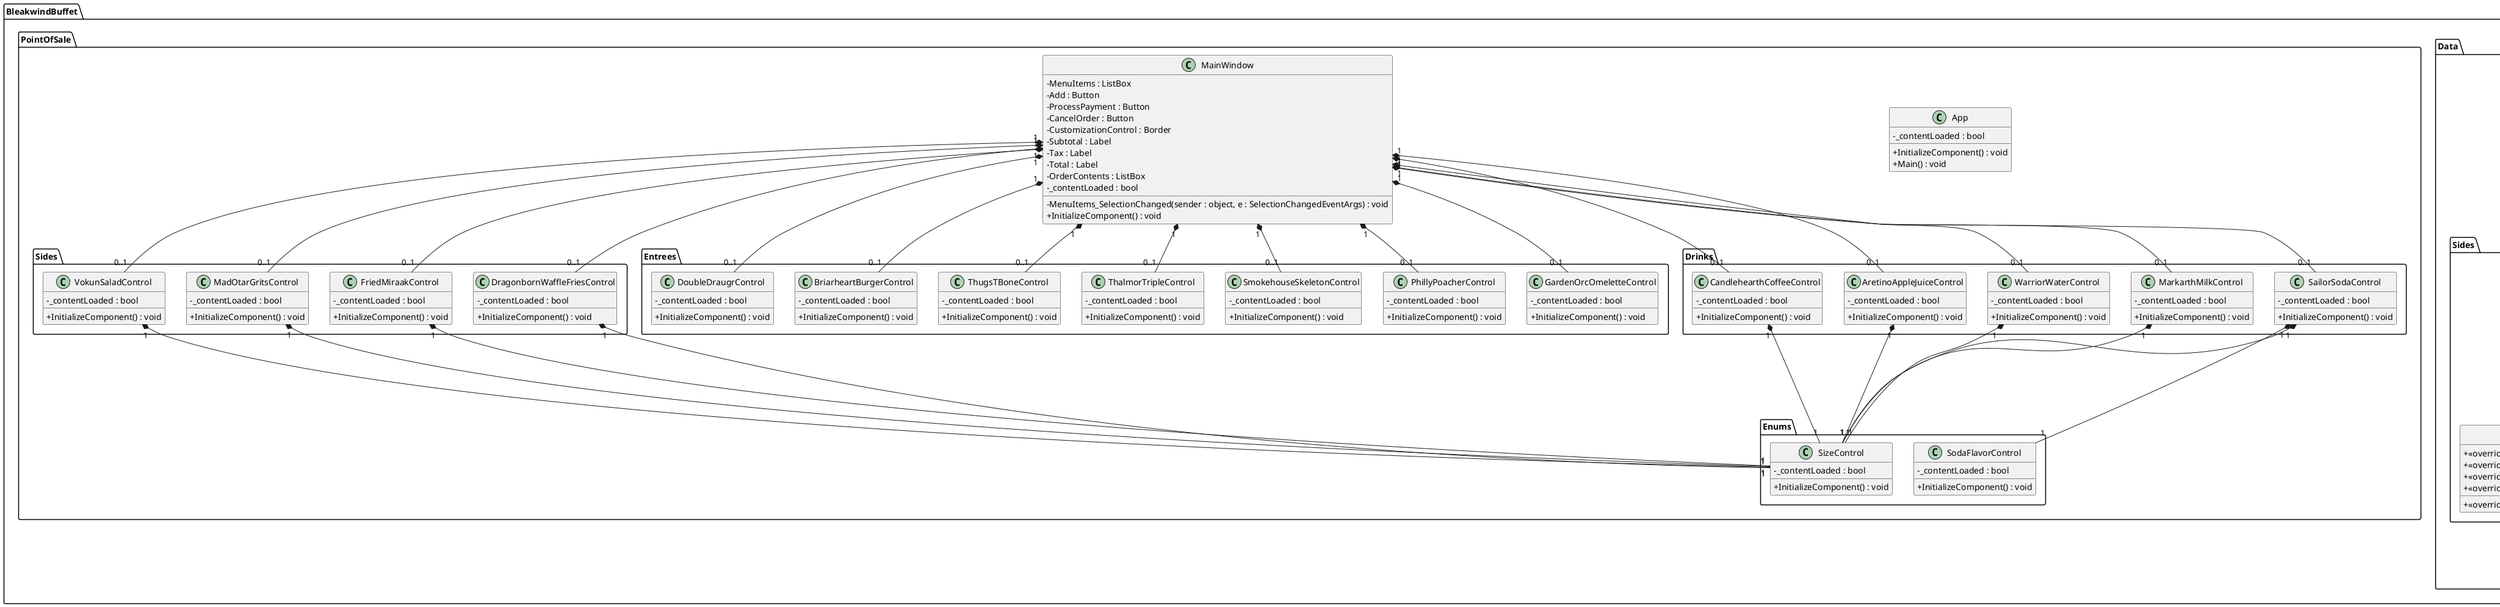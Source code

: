 @startuml

skinparam classAttributeIconSize 0

interface BleakwindBuffet.Data.IOrderItem {
	Price : double <<get>>
	Calories : uint <<get>>
	SpecialInstructions : List<string> <<get>>
}

class BleakwindBuffet.Data.Menu <<static>> {
	- {static} <<readonly>> sizes : BleakwindBuffet.Data.Enums.Size[]
	+ Entrees() : IEnumerable<BleakwindBuffet.Data.IOrderItem>
	+ Sides() : IEnumerable<BleakwindBuffet.Data.IOrderItem>
	+ Drinks() : IEnumerable<BleakwindBuffet.Data.IOrderItem>
	+ FullMenu() : IEnumerable<BleakwindBuffet.Data.IOrderItem>
}
BleakwindBuffet.Data.Menu "1" o-- "0..*" BleakwindBuffet.Data.IOrderItem

class BleakwindBuffet.Data.Sides.DragonbornWaffleFries {
	+ <<override>> Price : double <<get>>
	+ <<override>> Calories : uint <<get>>
	+ <<override>> Size : BleakwindBuffet.Data.Enums.Size <<get>> <<set>>
	+ <<override>> SpecialInstructions : List<string> <<get>>
	+ <<override>> ToString() : string
}
BleakwindBuffet.Data.IOrderItem <|.. BleakwindBuffet.Data.Sides.DragonbornWaffleFries
BleakwindBuffet.Data.Sides.Side <|-- BleakwindBuffet.Data.Sides.DragonbornWaffleFries

class BleakwindBuffet.Data.Sides.FriedMiraak {
	+ <<override>> Price : double <<get>>
	+ <<override>> Calories : uint <<get>>
	+ <<override>> Size : BleakwindBuffet.Data.Enums.Size <<get>> <<set>>
	+ <<override>> SpecialInstructions : List<string> <<get>>
	+ <<override>> ToString() : string
}
BleakwindBuffet.Data.IOrderItem <|.. BleakwindBuffet.Data.Sides.FriedMiraak
BleakwindBuffet.Data.Sides.Side <|-- BleakwindBuffet.Data.Sides.FriedMiraak

class BleakwindBuffet.Data.Sides.MadOtarGrits {
	+ <<override>> Price : double <<get>>
	+ <<override>> Calories : uint <<get>>
	+ <<override>> Size : BleakwindBuffet.Data.Enums.Size <<get>> <<set>>
	+ <<override>> SpecialInstructions : List<string> <<get>>
	+ <<override>> ToString() : string
}
BleakwindBuffet.Data.IOrderItem <|.. BleakwindBuffet.Data.Sides.MadOtarGrits
BleakwindBuffet.Data.Sides.Side <|-- BleakwindBuffet.Data.Sides.MadOtarGrits

abstract class BleakwindBuffet.Data.Sides.Side {
	+ Size : BleakwindBuffet.Data.Enums.Size <<get>> <<set>>
	+ Price : double <<get>>
	+ Calories : uint <<get>>
	+ SpecialInstructions : List<string> <<get>>
}

class BleakwindBuffet.Data.Sides.VokunSalad {
	+ <<override>> Price : double <<get>>
	+ <<override>> Calories : uint <<get>>
	+ <<override>> Size : BleakwindBuffet.Data.Enums.Size <<get>> <<set>>
	+ <<override>> SpecialInstructions : List<string> <<get>>
	+ <<override>> ToString() : string
}
BleakwindBuffet.Data.IOrderItem <|.. BleakwindBuffet.Data.Sides.VokunSalad
BleakwindBuffet.Data.Sides.Side <|-- BleakwindBuffet.Data.Sides.VokunSalad

enum BleakwindBuffet.Data.Enums.Size {
	Small,
	Medium,
	Large,
}

enum BleakwindBuffet.Data.Enums.SodaFlavor {
	Blackberry,
	Cherry,
	Grapefruit,
	Lemon,
	Peach,
	Watermelon,
}

class BleakwindBuffet.Data.Entrees.BriarheartBurger {
	+ <<override>> Price : double <<get>>
	+ <<override>> Calories : uint <<get>>
	+ <<override>> SpecialInstructions : List<string> <<get>>
	+ Bun : bool <<get>> <<set>>
	+ Ketchup : bool <<get>> <<set>>
	+ Mustard : bool <<get>> <<set>>
	+ Pickle : bool <<get>> <<set>>
	+ Cheese : bool <<get>> <<set>>
	+ <<override>> ToString() : string
}
BleakwindBuffet.Data.IOrderItem <|.. BleakwindBuffet.Data.Entrees.BriarheartBurger
BleakwindBuffet.Data.Entrees.Entree <|-- BleakwindBuffet.Data.Entrees.BriarheartBurger

class BleakwindBuffet.Data.Entrees.DoubleDraugr {
	+ <<override>> Price : double <<get>>
	+ <<override>> Calories : uint <<get>>
	+ <<override>> SpecialInstructions : List<string> <<get>>
	+ Bun : bool <<get>> <<set>>
	+ Ketchup : bool <<get>> <<set>>
	+ Mustard : bool <<get>> <<set>>
	+ Pickle : bool <<get>> <<set>>
	+ Cheese : bool <<get>> <<set>>
	+ Tomato : bool <<get>> <<set>>
	+ Lettuce : bool <<get>> <<set>>
	+ Mayo : bool <<get>> <<set>>
	+ <<override>> ToString() : string
}
BleakwindBuffet.Data.IOrderItem <|.. BleakwindBuffet.Data.Entrees.DoubleDraugr
BleakwindBuffet.Data.Entrees.Entree <|-- BleakwindBuffet.Data.Entrees.DoubleDraugr

abstract class BleakwindBuffet.Data.Entrees.Entree {
	+ Price : double <<get>>
	+ Calories : uint <<get>>
	+ SpecialInstructions : List<string> <<get>>
}

class BleakwindBuffet.Data.Entrees.GardenOrcOmelette {
	+ <<override>> Price : double <<get>>
	+ <<override>> Calories : uint <<get>>
	+ <<override>> SpecialInstructions : List<string> <<get>>
	+ Broccoli : bool <<get>> <<set>>
	+ Mushrooms : bool <<get>> <<set>>
	+ Tomato : bool <<get>> <<set>>
	+ Cheddar : bool <<get>> <<set>>
	+ <<override>> ToString() : string
}
BleakwindBuffet.Data.IOrderItem <|.. BleakwindBuffet.Data.Entrees.GardenOrcOmelette
BleakwindBuffet.Data.Entrees.Entree <|-- BleakwindBuffet.Data.Entrees.GardenOrcOmelette

class BleakwindBuffet.Data.Entrees.PhillyPoacher {
	+ <<override>> Price : double <<get>>
	+ <<override>> Calories : uint <<get>>
	+ <<override>> SpecialInstructions : List<string> <<get>>
	+ Sirloin : bool <<get>> <<set>>
	+ Onion : bool <<get>> <<set>>
	+ Roll : bool <<get>> <<set>>
	+ <<override>> ToString() : string
}
BleakwindBuffet.Data.IOrderItem <|.. BleakwindBuffet.Data.Entrees.PhillyPoacher
BleakwindBuffet.Data.Entrees.Entree <|-- BleakwindBuffet.Data.Entrees.PhillyPoacher

class BleakwindBuffet.Data.Entrees.SmokehouseSkeleton {
	+ <<override>> Price : double <<get>>
	+ <<override>> Calories : uint <<get>>
	+ <<override>> SpecialInstructions : List<string> <<get>>
	+ SausageLink : bool <<get>> <<set>>
	+ Egg : bool <<get>> <<set>>
	+ HashBrowns : bool <<get>> <<set>>
	+ Pancake : bool <<get>> <<set>>
	+ <<override>> ToString() : string
}
BleakwindBuffet.Data.IOrderItem <|.. BleakwindBuffet.Data.Entrees.SmokehouseSkeleton
BleakwindBuffet.Data.Entrees.Entree <|-- BleakwindBuffet.Data.Entrees.SmokehouseSkeleton

class BleakwindBuffet.Data.Entrees.ThalmorTriple {
	+ <<override>> Price : double <<get>>
	+ <<override>> Calories : uint <<get>>
	+ <<override>> SpecialInstructions : List<string> <<get>>
	+ Bun : bool <<get>> <<set>>
	+ Ketchup : bool <<get>> <<set>>
	+ Mustard : bool <<get>> <<set>>
	+ Pickle : bool <<get>> <<set>>
	+ Cheese : bool <<get>> <<set>>
	+ Tomato : bool <<get>> <<set>>
	+ Lettuce : bool <<get>> <<set>>
	+ Mayo : bool <<get>> <<set>>
	+ Bacon : bool <<get>> <<set>>
	+ Egg : bool <<get>> <<set>>
	+ <<override>> ToString() : string
}
BleakwindBuffet.Data.IOrderItem <|.. BleakwindBuffet.Data.Entrees.ThalmorTriple
BleakwindBuffet.Data.Entrees.Entree <|-- BleakwindBuffet.Data.Entrees.ThalmorTriple

class BleakwindBuffet.Data.Entrees.ThugsTBone {
	+ <<override>> Price : double <<get>>
	+ <<override>> Calories : uint <<get>>
	+ <<override>> SpecialInstructions : List<string> <<get>>
	+ <<override>> ToString() : string
}
BleakwindBuffet.Data.IOrderItem <|.. BleakwindBuffet.Data.Entrees.ThugsTBone
BleakwindBuffet.Data.Entrees.Entree <|-- BleakwindBuffet.Data.Entrees.ThugsTBone

class BleakwindBuffet.Data.Drinks.AretinoAppleJuice {
	+ <<override>> Price : double <<get>>
	+ <<override>> Calories : uint <<get>>
	+ <<override>> Size : BleakwindBuffet.Data.Enums.Size <<get>> <<set>>
	+ <<override>> SpecialInstructions : List<string> <<get>>
	+ Ice : bool <<get>> <<set>>
	+ <<override>> ToString() : string
}
BleakwindBuffet.Data.IOrderItem <|.. BleakwindBuffet.Data.Drinks.AretinoAppleJuice
BleakwindBuffet.Data.Drinks.Drink <|-- BleakwindBuffet.Data.Drinks.AretinoAppleJuice

class BleakwindBuffet.Data.Drinks.CandlehearthCoffee {
	+ <<override>> Price : double <<get>>
	+ <<override>> Calories : uint <<get>>
	+ <<override>> Size : BleakwindBuffet.Data.Enums.Size <<get>> <<set>>
	+ <<override>> SpecialInstructions : List<string> <<get>>
	+ Ice : bool <<get>> <<set>>
	+ RoomForCream : bool <<get>> <<set>>
	+ Decaf : bool <<get>> <<set>>
	+ <<override>> ToString() : string
}
BleakwindBuffet.Data.IOrderItem <|.. BleakwindBuffet.Data.Drinks.CandlehearthCoffee
BleakwindBuffet.Data.Drinks.Drink <|-- BleakwindBuffet.Data.Drinks.CandlehearthCoffee

abstract class BleakwindBuffet.Data.Drinks.Drink {
	+ Size : BleakwindBuffet.Data.Enums.Size <<get>> <<set>>
	+ Price : double <<get>>
	+ Calories : uint <<get>>
	+ SpecialInstructions : List<string> <<get>>
}

class BleakwindBuffet.Data.Drinks.MarkarthMilk {
	+ <<override>> Price : double <<get>>
	+ <<override>> Calories : uint <<get>>
	+ <<override>> Size : BleakwindBuffet.Data.Enums.Size <<get>> <<set>>
	+ <<override>> SpecialInstructions : List<string> <<get>>
	+ Ice : bool <<get>> <<set>>
	+ <<override>> ToString() : string
}
BleakwindBuffet.Data.IOrderItem <|.. BleakwindBuffet.Data.Drinks.MarkarthMilk
BleakwindBuffet.Data.Drinks.Drink <|-- BleakwindBuffet.Data.Drinks.MarkarthMilk

class BleakwindBuffet.Data.Drinks.SailorSoda {
	+ <<override>> Price : double <<get>>
	+ <<override>> Calories : uint <<get>>
	+ <<override>> Size : BleakwindBuffet.Data.Enums.Size <<get>> <<set>>
	+ <<override>> SpecialInstructions : List<string> <<get>>
	+ Ice : bool <<get>> <<set>>
	+ Flavor : BleakwindBuffet.Data.Enums.SodaFlavor <<get>> <<set>>
	+ <<override>> ToString() : string
}
BleakwindBuffet.Data.IOrderItem <|.. BleakwindBuffet.Data.Drinks.SailorSoda
BleakwindBuffet.Data.Drinks.Drink <|-- BleakwindBuffet.Data.Drinks.SailorSoda

class BleakwindBuffet.Data.Drinks.WarriorWater {
	+ <<override>> Price : double <<get>>
	+ <<override>> Calories : uint <<get>>
	+ <<override>> Size : BleakwindBuffet.Data.Enums.Size <<get>> <<set>>
	+ <<override>> SpecialInstructions : List<string> <<get>>
	+ Ice : bool <<get>> <<set>>
	+ Lemon : bool <<get>> <<set>>
	+ <<override>> ToString() : string
}
BleakwindBuffet.Data.IOrderItem <|.. BleakwindBuffet.Data.Drinks.WarriorWater
BleakwindBuffet.Data.Drinks.Drink <|-- BleakwindBuffet.Data.Drinks.WarriorWater






class BleakwindBuffet.PointOfSale.App {
	- _contentLoaded : bool
	+ InitializeComponent() : void
	+ Main() : void
}

class BleakwindBuffet.PointOfSale.MainWindow {
	- MenuItems : ListBox
	- Add : Button
	- ProcessPayment : Button
	- CancelOrder : Button
	- CustomizationControl : Border
	- Subtotal : Label
	- Tax : Label
	- Total : Label
	- OrderContents : ListBox
	- _contentLoaded : bool
	- MenuItems_SelectionChanged(sender : object, e : SelectionChangedEventArgs) : void
	+ InitializeComponent() : void
}

class BleakwindBuffet.PointOfSale.Sides.DragonbornWaffleFriesControl {
	- _contentLoaded : bool
	+ InitializeComponent() : void
}
BleakwindBuffet.PointOfSale.MainWindow "1" *-- "0..1" BleakwindBuffet.PointOfSale.Sides.DragonbornWaffleFriesControl
BleakwindBuffet.PointOfSale.Sides.DragonbornWaffleFriesControl "1" *-- "1" BleakwindBuffet.PointOfSale.Enums.SizeControl

class BleakwindBuffet.PointOfSale.Sides.FriedMiraakControl {
	- _contentLoaded : bool
	+ InitializeComponent() : void
}
BleakwindBuffet.PointOfSale.MainWindow "1" *-- "0..1" BleakwindBuffet.PointOfSale.Sides.FriedMiraakControl
BleakwindBuffet.PointOfSale.Sides.FriedMiraakControl "1" *-- "1" BleakwindBuffet.PointOfSale.Enums.SizeControl

class BleakwindBuffet.PointOfSale.Sides.MadOtarGritsControl {
	- _contentLoaded : bool
	+ InitializeComponent() : void
}
BleakwindBuffet.PointOfSale.MainWindow "1" *-- "0..1" BleakwindBuffet.PointOfSale.Sides.MadOtarGritsControl
BleakwindBuffet.PointOfSale.Sides.MadOtarGritsControl "1" *-- "1" BleakwindBuffet.PointOfSale.Enums.SizeControl

class BleakwindBuffet.PointOfSale.Sides.VokunSaladControl {
	- _contentLoaded : bool
	+ InitializeComponent() : void
}
BleakwindBuffet.PointOfSale.MainWindow "1" *-- "0..1" BleakwindBuffet.PointOfSale.Sides.VokunSaladControl
BleakwindBuffet.PointOfSale.Sides.VokunSaladControl "1" *-- "1" BleakwindBuffet.PointOfSale.Enums.SizeControl




class BleakwindBuffet.PointOfSale.Enums.SizeControl {
	- _contentLoaded : bool
	+ InitializeComponent() : void
}

class BleakwindBuffet.PointOfSale.Enums.SodaFlavorControl {
	- _contentLoaded : bool
	+ InitializeComponent() : void
}




class BleakwindBuffet.PointOfSale.Entrees.BriarheartBurgerControl {
	- _contentLoaded : bool
	+ InitializeComponent() : void
}
BleakwindBuffet.PointOfSale.MainWindow "1" *-- "0..1" BleakwindBuffet.PointOfSale.Entrees.BriarheartBurgerControl

class BleakwindBuffet.PointOfSale.Entrees.DoubleDraugrControl {
	- _contentLoaded : bool
	+ InitializeComponent() : void
}
BleakwindBuffet.PointOfSale.MainWindow "1" *-- "0..1" BleakwindBuffet.PointOfSale.Entrees.DoubleDraugrControl

class BleakwindBuffet.PointOfSale.Entrees.GardenOrcOmeletteControl {
	- _contentLoaded : bool
	+ InitializeComponent() : void
}
BleakwindBuffet.PointOfSale.MainWindow "1" *-- "0..1" BleakwindBuffet.PointOfSale.Entrees.GardenOrcOmeletteControl

class BleakwindBuffet.PointOfSale.Entrees.PhillyPoacherControl {
	- _contentLoaded : bool
	+ InitializeComponent() : void
}
BleakwindBuffet.PointOfSale.MainWindow "1" *-- "0..1" BleakwindBuffet.PointOfSale.Entrees.PhillyPoacherControl

class BleakwindBuffet.PointOfSale.Entrees.SmokehouseSkeletonControl {
	- _contentLoaded : bool
	+ InitializeComponent() : void
}
BleakwindBuffet.PointOfSale.MainWindow "1" *-- "0..1" BleakwindBuffet.PointOfSale.Entrees.SmokehouseSkeletonControl

class BleakwindBuffet.PointOfSale.Entrees.ThalmorTripleControl {
	- _contentLoaded : bool
	+ InitializeComponent() : void
}
BleakwindBuffet.PointOfSale.MainWindow "1" *-- "0..1" BleakwindBuffet.PointOfSale.Entrees.ThalmorTripleControl

class BleakwindBuffet.PointOfSale.Entrees.ThugsTBoneControl {
	- _contentLoaded : bool
	+ InitializeComponent() : void
}
BleakwindBuffet.PointOfSale.MainWindow "1" *-- "0..1" BleakwindBuffet.PointOfSale.Entrees.ThugsTBoneControl




class BleakwindBuffet.PointOfSale.Drinks.AretinoAppleJuiceControl {
	- _contentLoaded : bool
	+ InitializeComponent() : void
}
BleakwindBuffet.PointOfSale.MainWindow "1" *-- "0..1" BleakwindBuffet.PointOfSale.Drinks.AretinoAppleJuiceControl
BleakwindBuffet.PointOfSale.Drinks.AretinoAppleJuiceControl "1" *-- "1" BleakwindBuffet.PointOfSale.Enums.SizeControl

class BleakwindBuffet.PointOfSale.Drinks.CandlehearthCoffeeControl {
	- _contentLoaded : bool
	+ InitializeComponent() : void
}
BleakwindBuffet.PointOfSale.MainWindow "1" *-- "0..1" BleakwindBuffet.PointOfSale.Drinks.CandlehearthCoffeeControl
BleakwindBuffet.PointOfSale.Drinks.CandlehearthCoffeeControl "1" *-- "1" BleakwindBuffet.PointOfSale.Enums.SizeControl

class BleakwindBuffet.PointOfSale.Drinks.MarkarthMilkControl {
	- _contentLoaded : bool
	+ InitializeComponent() : void
}
BleakwindBuffet.PointOfSale.MainWindow "1" *-- "0..1" BleakwindBuffet.PointOfSale.Drinks.MarkarthMilkControl
BleakwindBuffet.PointOfSale.Drinks.MarkarthMilkControl "1" *-- "1" BleakwindBuffet.PointOfSale.Enums.SizeControl

class BleakwindBuffet.PointOfSale.Drinks.SailorSodaControl {
	- _contentLoaded : bool
	+ InitializeComponent() : void
}
BleakwindBuffet.PointOfSale.MainWindow "1" *-- "0..1" BleakwindBuffet.PointOfSale.Drinks.SailorSodaControl
BleakwindBuffet.PointOfSale.Drinks.SailorSodaControl "1" *-- "1" BleakwindBuffet.PointOfSale.Enums.SizeControl
BleakwindBuffet.PointOfSale.Drinks.SailorSodaControl "1" *-- "1" BleakwindBuffet.PointOfSale.Enums.SodaFlavorControl

class BleakwindBuffet.PointOfSale.Drinks.WarriorWaterControl {
	- _contentLoaded : bool
	+ InitializeComponent() : void
}
BleakwindBuffet.PointOfSale.MainWindow "1" *-- "0..1" BleakwindBuffet.PointOfSale.Drinks.WarriorWaterControl
BleakwindBuffet.PointOfSale.Drinks.WarriorWaterControl "1" *-- "1" BleakwindBuffet.PointOfSale.Enums.SizeControl

@enduml
